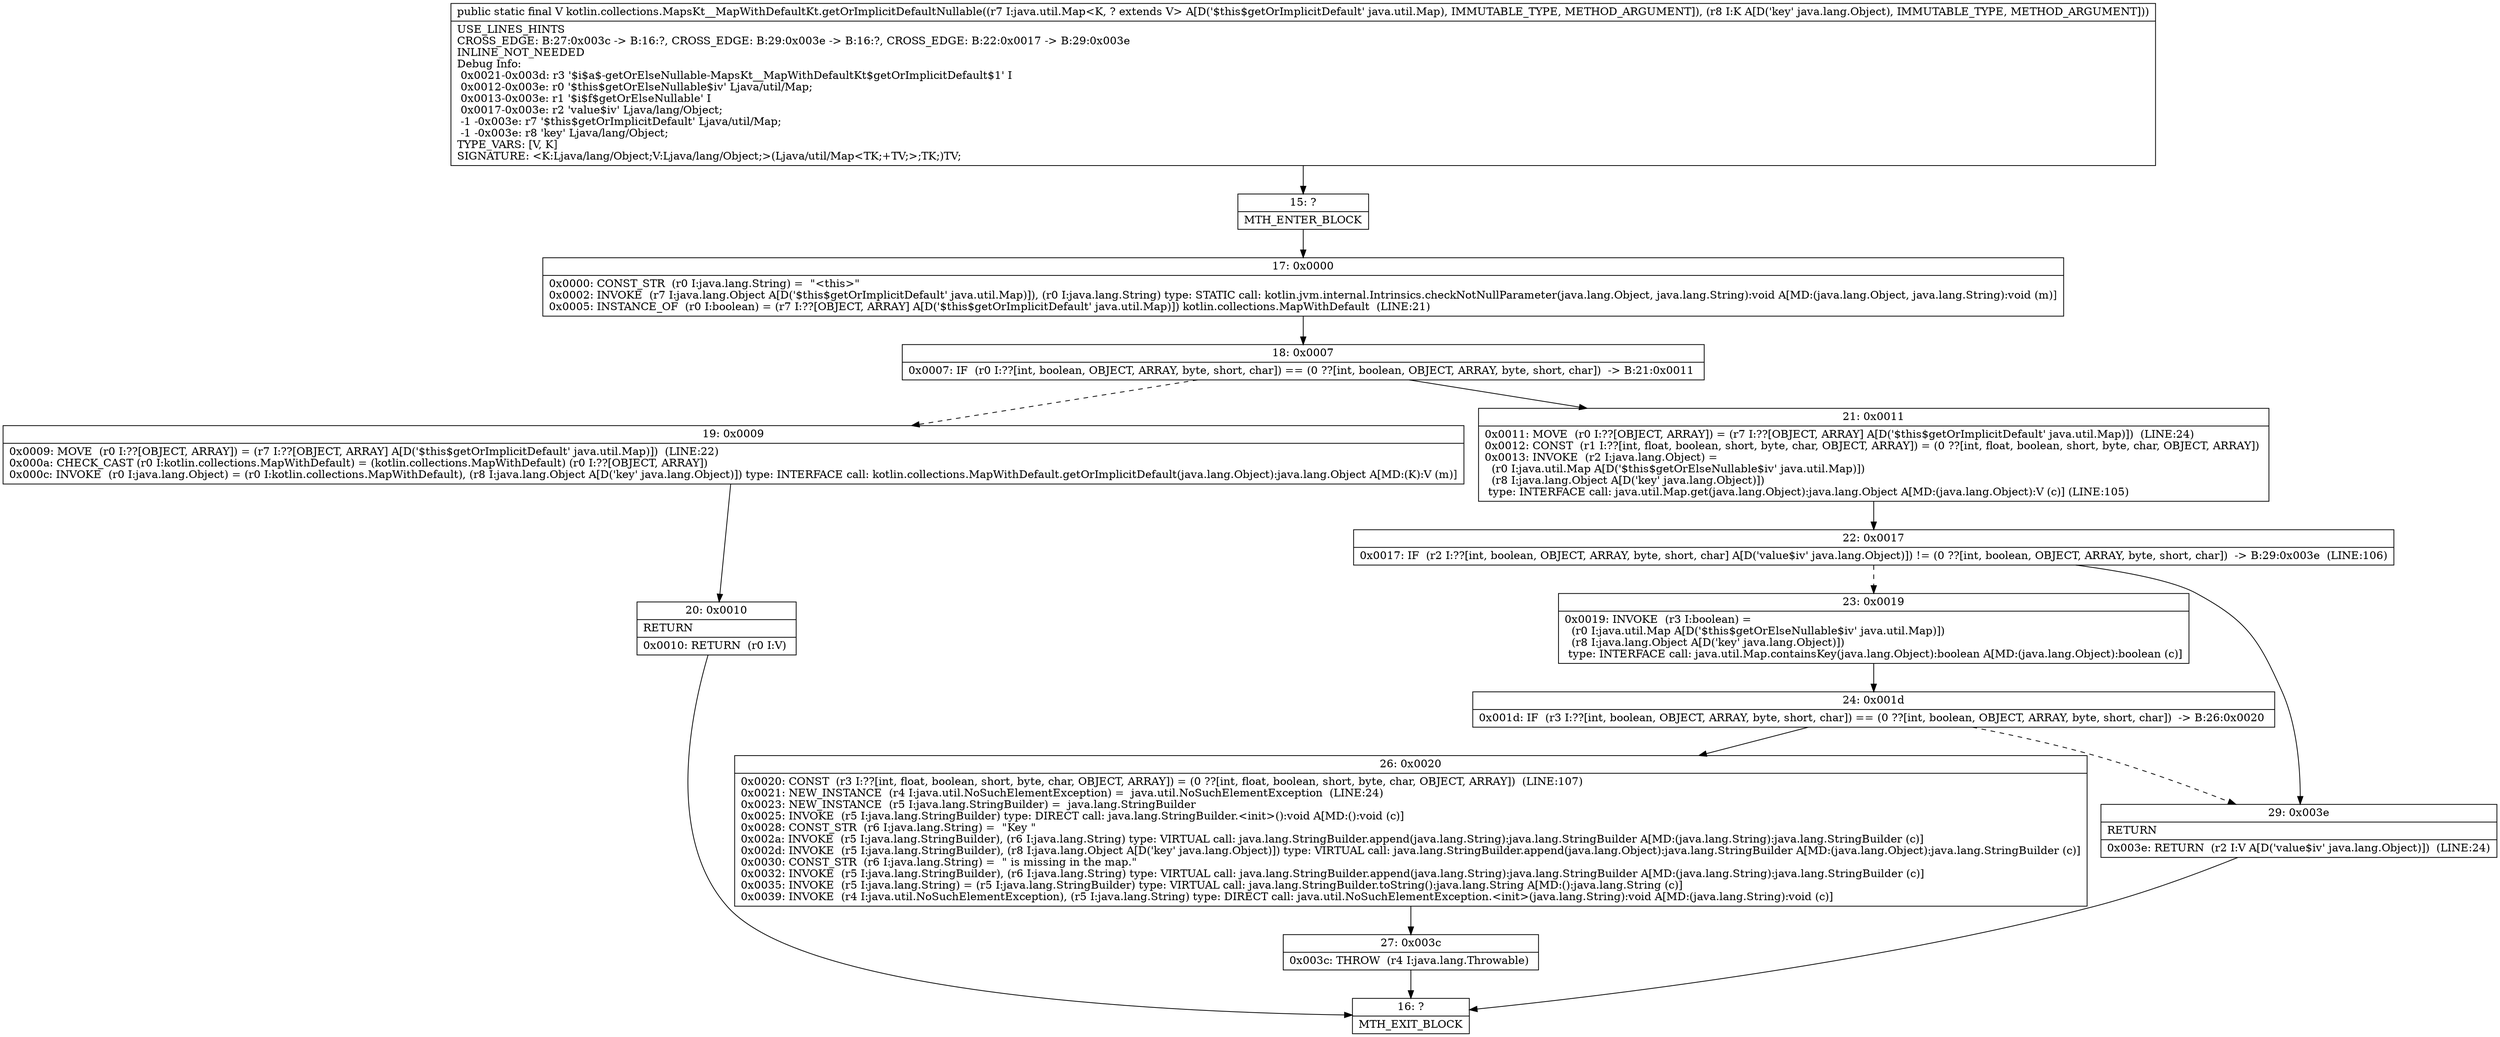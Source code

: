 digraph "CFG forkotlin.collections.MapsKt__MapWithDefaultKt.getOrImplicitDefaultNullable(Ljava\/util\/Map;Ljava\/lang\/Object;)Ljava\/lang\/Object;" {
Node_15 [shape=record,label="{15\:\ ?|MTH_ENTER_BLOCK\l}"];
Node_17 [shape=record,label="{17\:\ 0x0000|0x0000: CONST_STR  (r0 I:java.lang.String) =  \"\<this\>\" \l0x0002: INVOKE  (r7 I:java.lang.Object A[D('$this$getOrImplicitDefault' java.util.Map)]), (r0 I:java.lang.String) type: STATIC call: kotlin.jvm.internal.Intrinsics.checkNotNullParameter(java.lang.Object, java.lang.String):void A[MD:(java.lang.Object, java.lang.String):void (m)]\l0x0005: INSTANCE_OF  (r0 I:boolean) = (r7 I:??[OBJECT, ARRAY] A[D('$this$getOrImplicitDefault' java.util.Map)]) kotlin.collections.MapWithDefault  (LINE:21)\l}"];
Node_18 [shape=record,label="{18\:\ 0x0007|0x0007: IF  (r0 I:??[int, boolean, OBJECT, ARRAY, byte, short, char]) == (0 ??[int, boolean, OBJECT, ARRAY, byte, short, char])  \-\> B:21:0x0011 \l}"];
Node_19 [shape=record,label="{19\:\ 0x0009|0x0009: MOVE  (r0 I:??[OBJECT, ARRAY]) = (r7 I:??[OBJECT, ARRAY] A[D('$this$getOrImplicitDefault' java.util.Map)])  (LINE:22)\l0x000a: CHECK_CAST (r0 I:kotlin.collections.MapWithDefault) = (kotlin.collections.MapWithDefault) (r0 I:??[OBJECT, ARRAY]) \l0x000c: INVOKE  (r0 I:java.lang.Object) = (r0 I:kotlin.collections.MapWithDefault), (r8 I:java.lang.Object A[D('key' java.lang.Object)]) type: INTERFACE call: kotlin.collections.MapWithDefault.getOrImplicitDefault(java.lang.Object):java.lang.Object A[MD:(K):V (m)]\l}"];
Node_20 [shape=record,label="{20\:\ 0x0010|RETURN\l|0x0010: RETURN  (r0 I:V) \l}"];
Node_16 [shape=record,label="{16\:\ ?|MTH_EXIT_BLOCK\l}"];
Node_21 [shape=record,label="{21\:\ 0x0011|0x0011: MOVE  (r0 I:??[OBJECT, ARRAY]) = (r7 I:??[OBJECT, ARRAY] A[D('$this$getOrImplicitDefault' java.util.Map)])  (LINE:24)\l0x0012: CONST  (r1 I:??[int, float, boolean, short, byte, char, OBJECT, ARRAY]) = (0 ??[int, float, boolean, short, byte, char, OBJECT, ARRAY]) \l0x0013: INVOKE  (r2 I:java.lang.Object) = \l  (r0 I:java.util.Map A[D('$this$getOrElseNullable$iv' java.util.Map)])\l  (r8 I:java.lang.Object A[D('key' java.lang.Object)])\l type: INTERFACE call: java.util.Map.get(java.lang.Object):java.lang.Object A[MD:(java.lang.Object):V (c)] (LINE:105)\l}"];
Node_22 [shape=record,label="{22\:\ 0x0017|0x0017: IF  (r2 I:??[int, boolean, OBJECT, ARRAY, byte, short, char] A[D('value$iv' java.lang.Object)]) != (0 ??[int, boolean, OBJECT, ARRAY, byte, short, char])  \-\> B:29:0x003e  (LINE:106)\l}"];
Node_23 [shape=record,label="{23\:\ 0x0019|0x0019: INVOKE  (r3 I:boolean) = \l  (r0 I:java.util.Map A[D('$this$getOrElseNullable$iv' java.util.Map)])\l  (r8 I:java.lang.Object A[D('key' java.lang.Object)])\l type: INTERFACE call: java.util.Map.containsKey(java.lang.Object):boolean A[MD:(java.lang.Object):boolean (c)]\l}"];
Node_24 [shape=record,label="{24\:\ 0x001d|0x001d: IF  (r3 I:??[int, boolean, OBJECT, ARRAY, byte, short, char]) == (0 ??[int, boolean, OBJECT, ARRAY, byte, short, char])  \-\> B:26:0x0020 \l}"];
Node_26 [shape=record,label="{26\:\ 0x0020|0x0020: CONST  (r3 I:??[int, float, boolean, short, byte, char, OBJECT, ARRAY]) = (0 ??[int, float, boolean, short, byte, char, OBJECT, ARRAY])  (LINE:107)\l0x0021: NEW_INSTANCE  (r4 I:java.util.NoSuchElementException) =  java.util.NoSuchElementException  (LINE:24)\l0x0023: NEW_INSTANCE  (r5 I:java.lang.StringBuilder) =  java.lang.StringBuilder \l0x0025: INVOKE  (r5 I:java.lang.StringBuilder) type: DIRECT call: java.lang.StringBuilder.\<init\>():void A[MD:():void (c)]\l0x0028: CONST_STR  (r6 I:java.lang.String) =  \"Key \" \l0x002a: INVOKE  (r5 I:java.lang.StringBuilder), (r6 I:java.lang.String) type: VIRTUAL call: java.lang.StringBuilder.append(java.lang.String):java.lang.StringBuilder A[MD:(java.lang.String):java.lang.StringBuilder (c)]\l0x002d: INVOKE  (r5 I:java.lang.StringBuilder), (r8 I:java.lang.Object A[D('key' java.lang.Object)]) type: VIRTUAL call: java.lang.StringBuilder.append(java.lang.Object):java.lang.StringBuilder A[MD:(java.lang.Object):java.lang.StringBuilder (c)]\l0x0030: CONST_STR  (r6 I:java.lang.String) =  \" is missing in the map.\" \l0x0032: INVOKE  (r5 I:java.lang.StringBuilder), (r6 I:java.lang.String) type: VIRTUAL call: java.lang.StringBuilder.append(java.lang.String):java.lang.StringBuilder A[MD:(java.lang.String):java.lang.StringBuilder (c)]\l0x0035: INVOKE  (r5 I:java.lang.String) = (r5 I:java.lang.StringBuilder) type: VIRTUAL call: java.lang.StringBuilder.toString():java.lang.String A[MD:():java.lang.String (c)]\l0x0039: INVOKE  (r4 I:java.util.NoSuchElementException), (r5 I:java.lang.String) type: DIRECT call: java.util.NoSuchElementException.\<init\>(java.lang.String):void A[MD:(java.lang.String):void (c)]\l}"];
Node_27 [shape=record,label="{27\:\ 0x003c|0x003c: THROW  (r4 I:java.lang.Throwable) \l}"];
Node_29 [shape=record,label="{29\:\ 0x003e|RETURN\l|0x003e: RETURN  (r2 I:V A[D('value$iv' java.lang.Object)])  (LINE:24)\l}"];
MethodNode[shape=record,label="{public static final V kotlin.collections.MapsKt__MapWithDefaultKt.getOrImplicitDefaultNullable((r7 I:java.util.Map\<K, ? extends V\> A[D('$this$getOrImplicitDefault' java.util.Map), IMMUTABLE_TYPE, METHOD_ARGUMENT]), (r8 I:K A[D('key' java.lang.Object), IMMUTABLE_TYPE, METHOD_ARGUMENT]))  | USE_LINES_HINTS\lCROSS_EDGE: B:27:0x003c \-\> B:16:?, CROSS_EDGE: B:29:0x003e \-\> B:16:?, CROSS_EDGE: B:22:0x0017 \-\> B:29:0x003e\lINLINE_NOT_NEEDED\lDebug Info:\l  0x0021\-0x003d: r3 '$i$a$\-getOrElseNullable\-MapsKt__MapWithDefaultKt$getOrImplicitDefault$1' I\l  0x0012\-0x003e: r0 '$this$getOrElseNullable$iv' Ljava\/util\/Map;\l  0x0013\-0x003e: r1 '$i$f$getOrElseNullable' I\l  0x0017\-0x003e: r2 'value$iv' Ljava\/lang\/Object;\l  \-1 \-0x003e: r7 '$this$getOrImplicitDefault' Ljava\/util\/Map;\l  \-1 \-0x003e: r8 'key' Ljava\/lang\/Object;\lTYPE_VARS: [V, K]\lSIGNATURE: \<K:Ljava\/lang\/Object;V:Ljava\/lang\/Object;\>(Ljava\/util\/Map\<TK;+TV;\>;TK;)TV;\l}"];
MethodNode -> Node_15;Node_15 -> Node_17;
Node_17 -> Node_18;
Node_18 -> Node_19[style=dashed];
Node_18 -> Node_21;
Node_19 -> Node_20;
Node_20 -> Node_16;
Node_21 -> Node_22;
Node_22 -> Node_23[style=dashed];
Node_22 -> Node_29;
Node_23 -> Node_24;
Node_24 -> Node_26;
Node_24 -> Node_29[style=dashed];
Node_26 -> Node_27;
Node_27 -> Node_16;
Node_29 -> Node_16;
}

